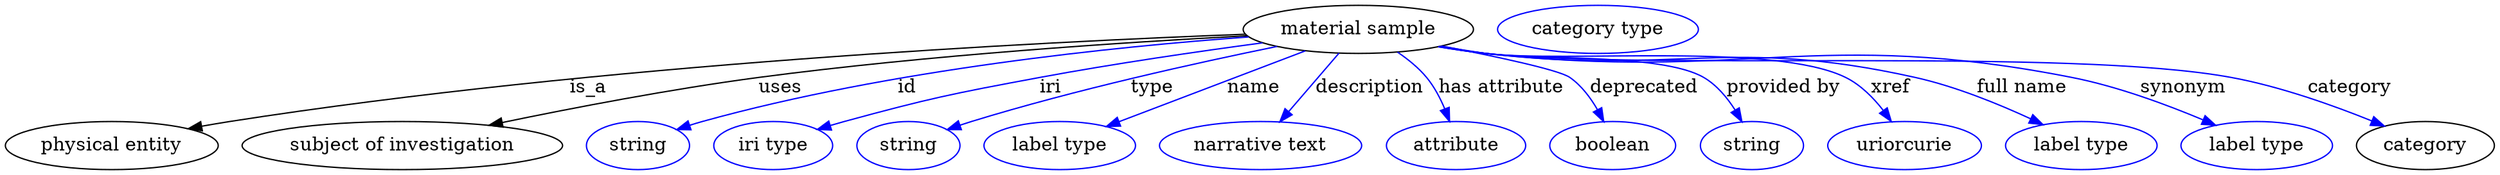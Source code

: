 digraph {
	graph [bb="0,0,1856.6,123"];
	node [label="\N"];
	"material sample"	[height=0.5,
		label="material sample",
		pos="1009.3,105",
		width=2.3831];
	"physical entity"	[height=0.5,
		pos="79.293,18",
		width=2.2026];
	"material sample" -> "physical entity"	[label=is_a,
		lp="435.29,61.5",
		pos="e,136.47,30.659 925.15,101.36 773.05,95.657 442.59,79.053 167.29,36 160.58,34.95 153.59,33.764 146.63,32.518"];
	"subject of investigation"	[height=0.5,
		pos="296.29,18",
		width=3.3219];
	"material sample" -> "subject of investigation"	[label=uses,
		lp="578.79,61.5",
		pos="e,361.02,33.188 926.22,100.17 836.25,95.409 688.65,85.773 562.29,69 497.31,60.374 424.16,46.301 371.04,35.279"];
	id	[color=blue,
		height=0.5,
		label=string,
		pos="472.29,18",
		width=1.0652];
	"material sample" -> id	[color=blue,
		label=id,
		lp="673.29,61.5",
		pos="e,501.28,29.996 927.92,99.292 829.77,92.112 660.49,74.902 520.29,36 517.18,35.137 513.99,34.175 510.79,33.159",
		style=solid];
	iri	[color=blue,
		height=0.5,
		label="iri type",
		pos="573.29,18",
		width=1.2277];
	"material sample" -> iri	[color=blue,
		label=iri,
		lp="780.29,61.5",
		pos="e,606.58,29.946 938.02,94.934 890.84,88.575 827.69,79.378 772.29,69 707.33,56.83 691.09,53.271 627.29,36 623.71,35.031 620.02,33.979 \
616.32,32.889",
		style=solid];
	type	[color=blue,
		height=0.5,
		label=string,
		pos="674.29,18",
		width=1.0652];
	"material sample" -> type	[color=blue,
		label=type,
		lp="855.29,61.5",
		pos="e,703.23,29.953 948.81,92.213 890.09,80.186 798.72,59.926 721.29,36 718.53,35.147 715.7,34.229 712.85,33.277",
		style=solid];
	name	[color=blue,
		height=0.5,
		label="label type",
		pos="787.29,18",
		width=1.5707];
	"material sample" -> name	[color=blue,
		label=name,
		lp="932.29,61.5",
		pos="e,821.98,32.282 969.86,88.902 931.07,74.049 871.95,51.414 831.57,35.952",
		style=solid];
	description	[color=blue,
		height=0.5,
		label="narrative text",
		pos="937.29,18",
		width=2.0943];
	"material sample" -> description	[color=blue,
		label=description,
		lp="1018.8,61.5",
		pos="e,950.8,35.798 994.03,87.024 988.97,81.335 983.35,74.931 978.29,69 971.3,60.798 963.79,51.716 957.13,43.568",
		style=solid];
	"has attribute"	[color=blue,
		height=0.5,
		label=attribute,
		pos="1082.3,18",
		width=1.4443];
	"material sample" -> "has attribute"	[color=blue,
		label="has attribute",
		lp="1116.3,61.5",
		pos="e,1077,36.014 1037.6,87.992 1045.4,82.675 1053.2,76.239 1059.3,69 1065,62.117 1069.7,53.561 1073.2,45.484",
		style=solid];
	deprecated	[color=blue,
		height=0.5,
		label=boolean,
		pos="1199.3,18",
		width=1.2999];
	"material sample" -> deprecated	[color=blue,
		label=deprecated,
		lp="1222.8,61.5",
		pos="e,1192.6,35.885 1071.8,92.506 1112.4,84.642 1159.2,74.651 1167.3,69 1175.9,62.955 1182.8,53.744 1187.9,44.867",
		style=solid];
	"provided by"	[color=blue,
		height=0.5,
		label=string,
		pos="1302.3,18",
		width=1.0652];
	"material sample" -> "provided by"	[color=blue,
		label="provided by",
		lp="1325.8,61.5",
		pos="e,1295.1,35.836 1070.8,92.377 1081.9,90.449 1093.4,88.57 1104.3,87 1140.4,81.787 1235.9,87.581 1267.3,69 1276.9,63.327 1284.5,53.897 \
1290.1,44.745",
		style=solid];
	xref	[color=blue,
		height=0.5,
		label=uriorcurie,
		pos="1416.3,18",
		width=1.5887];
	"material sample" -> xref	[color=blue,
		label=xref,
		lp="1405.8,61.5",
		pos="e,1406.3,36.085 1069.7,92.162 1081.2,90.21 1093.1,88.377 1104.3,87 1163.5,79.732 1318.8,95.398 1372.3,69 1383.5,63.463 1393.1,53.664 \
1400.5,44.2",
		style=solid];
	"full name"	[color=blue,
		height=0.5,
		label="label type",
		pos="1548.3,18",
		width=1.5707];
	"material sample" -> "full name"	[color=blue,
		label="full name",
		lp="1503.8,61.5",
		pos="e,1519.6,33.715 1069.4,92.106 1081,90.147 1093,88.326 1104.3,87 1245.8,70.424 1285.3,100.05 1424.3,69 1454.3,62.3 1486.4,49.153 \
1510.5,38.021",
		style=solid];
	synonym	[color=blue,
		height=0.5,
		label="label type",
		pos="1679.3,18",
		width=1.5707];
	"material sample" -> synonym	[color=blue,
		label=synonym,
		lp="1624.3,61.5",
		pos="e,1648.6,33.229 1068.9,92.055 1080.6,90.074 1092.8,88.259 1104.3,87 1297.5,65.831 1350.6,106.55 1541.3,69 1575.3,62.315 1612,48.649 \
1639.1,37.292",
		style=solid];
	category	[height=0.5,
		pos="1805.3,18",
		width=1.4263];
	"material sample" -> category	[color=blue,
		label=category,
		lp="1748.8,61.5",
		pos="e,1774.6,32.598 1068.9,91.974 1080.6,90 1092.8,88.208 1104.3,87 1227.2,74.078 1538.7,91.401 1660.3,69 1696.9,62.259 1736.7,47.984 \
1765.4,36.406",
		style=solid];
	"named thing_category"	[color=blue,
		height=0.5,
		label="category type",
		pos="1188.3,105",
		width=2.0762];
}

